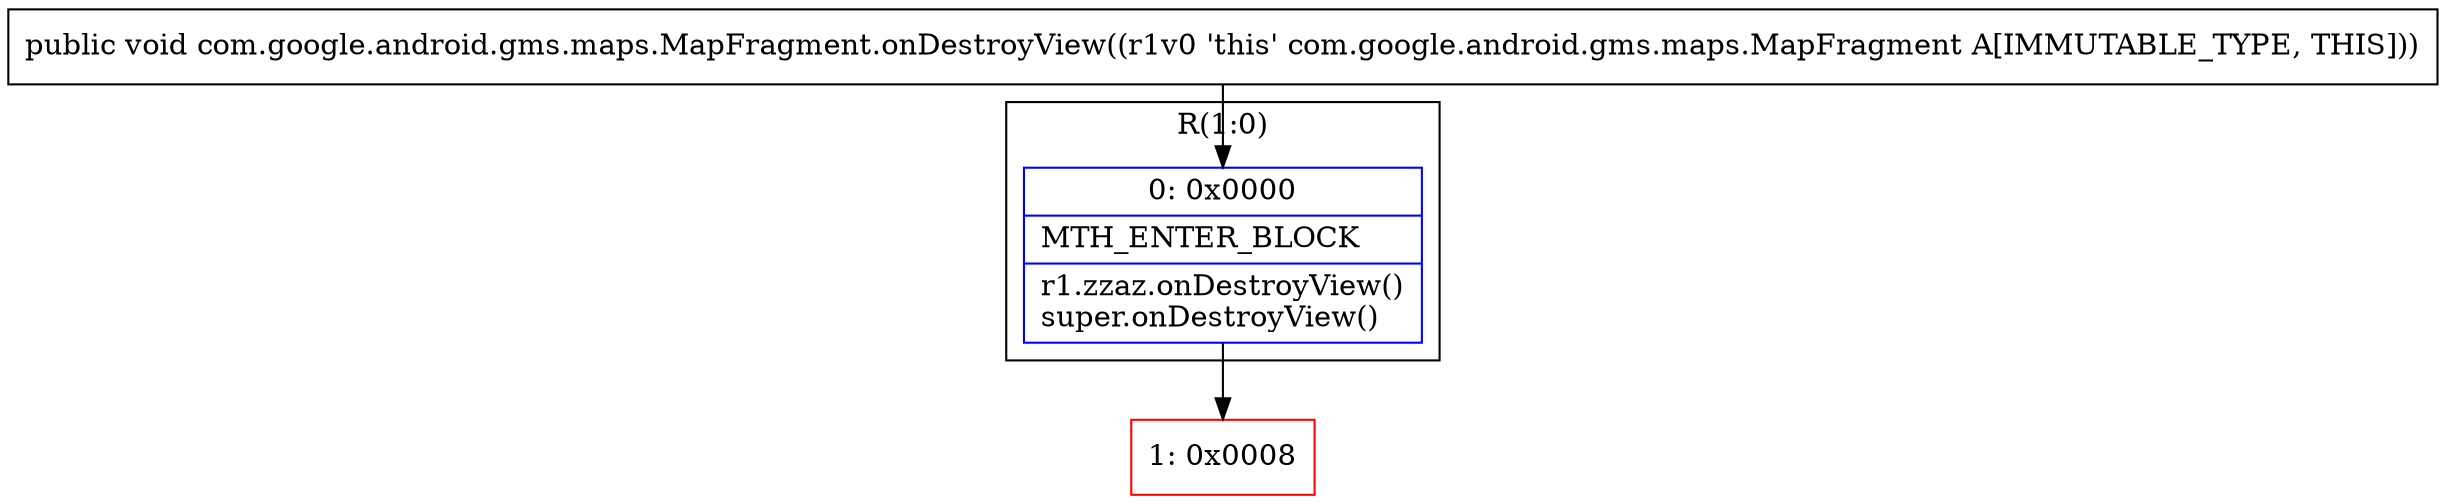 digraph "CFG forcom.google.android.gms.maps.MapFragment.onDestroyView()V" {
subgraph cluster_Region_522542255 {
label = "R(1:0)";
node [shape=record,color=blue];
Node_0 [shape=record,label="{0\:\ 0x0000|MTH_ENTER_BLOCK\l|r1.zzaz.onDestroyView()\lsuper.onDestroyView()\l}"];
}
Node_1 [shape=record,color=red,label="{1\:\ 0x0008}"];
MethodNode[shape=record,label="{public void com.google.android.gms.maps.MapFragment.onDestroyView((r1v0 'this' com.google.android.gms.maps.MapFragment A[IMMUTABLE_TYPE, THIS])) }"];
MethodNode -> Node_0;
Node_0 -> Node_1;
}

